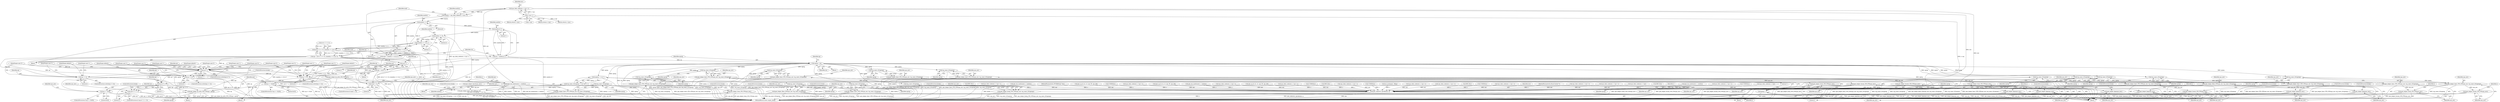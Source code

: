 digraph "0_qemu_30663fd26c0307e414622c7a8607fbc04f92ec14@pointer" {
"1004438" [label="(Call,cpu_ldub_code(env, s->pc++))"];
"1004440" [label="(Call,s->pc++)"];
"1004436" [label="(Call,modrm = cpu_ldub_code(env, s->pc++))"];
"1004447" [label="(Call,modrm >> 6)"];
"1004446" [label="(Call,(modrm >> 6) & 3)"];
"1004444" [label="(Call,mod = (modrm >> 6) & 3)"];
"1004470" [label="(Call,mod != 3)"];
"1004453" [label="(Call,modrm & 7)"];
"1004451" [label="(Call,rm = modrm & 7)"];
"1004860" [label="(Call,opreg = rm)"];
"1004872" [label="(Call,(opreg + 1) & 7)"];
"1004871" [label="(Call,tcg_const_i32((opreg + 1) & 7))"];
"1004869" [label="(Call,gen_helper_fmov_ST0_STN(cpu_env,\n                                        tcg_const_i32((opreg + 1) & 7)))"];
"1004873" [label="(Call,opreg + 1)"];
"1004883" [label="(Call,tcg_const_i32(opreg))"];
"1004881" [label="(Call,gen_helper_fxchg_ST0_STN(cpu_env, tcg_const_i32(opreg)))"];
"1005069" [label="(Call,gen_helper_fp_arith_STN_ST0(op1, opreg))"];
"1005082" [label="(Call,tcg_const_i32(opreg))"];
"1005080" [label="(Call,gen_helper_fmov_FT0_STN(cpu_env, tcg_const_i32(opreg)))"];
"1005091" [label="(Call,tcg_const_i32(opreg))"];
"1005089" [label="(Call,gen_helper_fmov_FT0_STN(cpu_env, tcg_const_i32(opreg)))"];
"1005093" [label="(Call,gen_helper_fcom_ST0_FT0(cpu_env))"];
"1005101" [label="(Call,tcg_const_i32(opreg))"];
"1005099" [label="(Call,gen_helper_fmov_FT0_STN(cpu_env, tcg_const_i32(opreg)))"];
"1005103" [label="(Call,gen_helper_fcom_ST0_FT0(cpu_env))"];
"1005105" [label="(Call,gen_helper_fpop(cpu_env))"];
"1005162" [label="(Call,tcg_const_i32(opreg))"];
"1005160" [label="(Call,gen_helper_fmov_FT0_STN(cpu_env, tcg_const_i32(opreg)))"];
"1005164" [label="(Call,gen_helper_fucomi_ST0_FT0(cpu_env))"];
"1005184" [label="(Call,tcg_const_i32(opreg))"];
"1005182" [label="(Call,gen_helper_fmov_FT0_STN(cpu_env, tcg_const_i32(opreg)))"];
"1005186" [label="(Call,gen_helper_fcomi_ST0_FT0(cpu_env))"];
"1005195" [label="(Call,tcg_const_i32(opreg))"];
"1005193" [label="(Call,gen_helper_ffree_STN(cpu_env, tcg_const_i32(opreg)))"];
"1005201" [label="(Call,tcg_const_i32(opreg))"];
"1005199" [label="(Call,gen_helper_fmov_STN_ST0(cpu_env, tcg_const_i32(opreg)))"];
"1005210" [label="(Call,tcg_const_i32(opreg))"];
"1005208" [label="(Call,gen_helper_fmov_STN_ST0(cpu_env, tcg_const_i32(opreg)))"];
"1005212" [label="(Call,gen_helper_fpop(cpu_env))"];
"1005218" [label="(Call,tcg_const_i32(opreg))"];
"1005216" [label="(Call,gen_helper_fmov_FT0_STN(cpu_env, tcg_const_i32(opreg)))"];
"1005220" [label="(Call,gen_helper_fucom_ST0_FT0(cpu_env))"];
"1005226" [label="(Call,tcg_const_i32(opreg))"];
"1005224" [label="(Call,gen_helper_fmov_FT0_STN(cpu_env, tcg_const_i32(opreg)))"];
"1005228" [label="(Call,gen_helper_fucom_ST0_FT0(cpu_env))"];
"1005230" [label="(Call,gen_helper_fpop(cpu_env))"];
"1005255" [label="(Call,tcg_const_i32(opreg))"];
"1005253" [label="(Call,gen_helper_ffree_STN(cpu_env, tcg_const_i32(opreg)))"];
"1005257" [label="(Call,gen_helper_fpop(cpu_env))"];
"1005293" [label="(Call,tcg_const_i32(opreg))"];
"1005291" [label="(Call,gen_helper_fmov_FT0_STN(cpu_env, tcg_const_i32(opreg)))"];
"1005295" [label="(Call,gen_helper_fucomi_ST0_FT0(cpu_env))"];
"1005297" [label="(Call,gen_helper_fpop(cpu_env))"];
"1005317" [label="(Call,tcg_const_i32(opreg))"];
"1005315" [label="(Call,gen_helper_fmov_FT0_STN(cpu_env, tcg_const_i32(opreg)))"];
"1005319" [label="(Call,gen_helper_fcomi_ST0_FT0(cpu_env))"];
"1005321" [label="(Call,gen_helper_fpop(cpu_env))"];
"1004465" [label="(Call,modrm >> 3)"];
"1004464" [label="(Call,(modrm >> 3) & 7)"];
"1004458" [label="(Call,((b & 7) << 3) | ((modrm >> 3) & 7))"];
"1004456" [label="(Call,op = ((b & 7) << 3) | ((modrm >> 3) & 7))"];
"1004563" [label="(Call,op & 7)"];
"1004569" [label="(Call,op >> 4)"];
"1004625" [label="(Call,op >> 4)"];
"1004671" [label="(Call,op >> 4)"];
"1004726" [label="(Call,op & 7)"];
"1004725" [label="(Call,(op & 7) == 3)"];
"1005061" [label="(Call,op & 7)"];
"1005059" [label="(Call,op1 = op & 7)"];
"1005084" [label="(Call,gen_helper_fp_arith_ST0_FT0(op1))"];
"1005065" [label="(Call,op >= 0x20)"];
"1005073" [label="(Call,op >= 0x30)"];
"1004474" [label="(Call,gen_lea_modrm(env, s, modrm))"];
"1011833" [label="(Call,gen_unknown_opcode(env, s))"];
"1005292" [label="(Identifier,cpu_env)"];
"1004438" [label="(Call,cpu_ldub_code(env, s->pc++))"];
"1000564" [label="(MethodParameterIn,CPUX86State *env)"];
"1002099" [label="(Call,gen_op_ld_v(s, ot, cpu_T0, cpu_A0))"];
"1004870" [label="(Identifier,cpu_env)"];
"1000943" [label="(Call,CODE64(s))"];
"1005212" [label="(Call,gen_helper_fpop(cpu_env))"];
"1004712" [label="(JumpTarget,default:)"];
"1004479" [label="(Identifier,op)"];
"1005297" [label="(Call,gen_helper_fpop(cpu_env))"];
"1004585" [label="(JumpTarget,case 1:)"];
"1004456" [label="(Call,op = ((b & 7) << 3) | ((modrm >> 3) & 7))"];
"1004865" [label="(Block,)"];
"1004876" [label="(Literal,7)"];
"1004885" [label="(ControlStructure,break;)"];
"1004571" [label="(Literal,4)"];
"1004673" [label="(Literal,4)"];
"1005228" [label="(Call,gen_helper_fucom_ST0_FT0(cpu_env))"];
"1004877" [label="(ControlStructure,break;)"];
"1005296" [label="(Identifier,cpu_env)"];
"1005218" [label="(Call,tcg_const_i32(opreg))"];
"1004474" [label="(Call,gen_lea_modrm(env, s, modrm))"];
"1004670" [label="(ControlStructure,switch(op >> 4))"];
"1001025" [label="(Block,)"];
"1011836" [label="(Return,return s->pc;)"];
"1004471" [label="(Identifier,mod)"];
"1005105" [label="(Call,gen_helper_fpop(cpu_env))"];
"1005293" [label="(Call,tcg_const_i32(opreg))"];
"1004466" [label="(Identifier,modrm)"];
"1004625" [label="(Call,op >> 4)"];
"1004457" [label="(Identifier,op)"];
"1004864" [label="(Identifier,op)"];
"1004439" [label="(Identifier,env)"];
"1005161" [label="(Identifier,cpu_env)"];
"1005202" [label="(Identifier,opreg)"];
"1004626" [label="(Identifier,op)"];
"1005300" [label="(Identifier,s)"];
"1004570" [label="(Identifier,op)"];
"1004447" [label="(Call,modrm >> 6)"];
"1004727" [label="(Identifier,op)"];
"1005187" [label="(Identifier,cpu_env)"];
"1004454" [label="(Identifier,modrm)"];
"1011106" [label="(Call,cpu_ldub_code(env, s->pc++))"];
"1001450" [label="(Call,gen_op_ld_v(s, ot, cpu_T0, cpu_A0))"];
"1005254" [label="(Identifier,cpu_env)"];
"1004610" [label="(JumpTarget,default:)"];
"1004627" [label="(Literal,4)"];
"1004458" [label="(Call,((b & 7) << 3) | ((modrm >> 3) & 7))"];
"1004731" [label="(Identifier,cpu_env)"];
"1005167" [label="(Identifier,s)"];
"1004573" [label="(JumpTarget,case 0:)"];
"1005100" [label="(Identifier,cpu_env)"];
"1005071" [label="(Identifier,opreg)"];
"1005064" [label="(ControlStructure,if (op >= 0x20))"];
"1005295" [label="(Call,gen_helper_fucomi_ST0_FT0(cpu_env))"];
"1005208" [label="(Call,gen_helper_fmov_STN_ST0(cpu_env, tcg_const_i32(opreg)))"];
"1001434" [label="(Call,gen_lea_modrm(env, s, modrm))"];
"1005090" [label="(Identifier,cpu_env)"];
"1004450" [label="(Literal,3)"];
"1008257" [label="(Call,cpu_ldub_code(env, s->pc++))"];
"1004623" [label="(JumpTarget,case 1:)"];
"1005186" [label="(Call,gen_helper_fcomi_ST0_FT0(cpu_env))"];
"1005211" [label="(Identifier,opreg)"];
"1005163" [label="(Identifier,opreg)"];
"1004860" [label="(Call,opreg = rm)"];
"1005216" [label="(Call,gen_helper_fmov_FT0_STN(cpu_env, tcg_const_i32(opreg)))"];
"1005057" [label="(Block,)"];
"1004448" [label="(Identifier,modrm)"];
"1004441" [label="(Call,s->pc)"];
"1004872" [label="(Call,(opreg + 1) & 7)"];
"1004437" [label="(Identifier,modrm)"];
"1004475" [label="(Identifier,env)"];
"1004882" [label="(Identifier,cpu_env)"];
"1004568" [label="(ControlStructure,switch(op >> 4))"];
"1005072" [label="(ControlStructure,if (op >= 0x30))"];
"1005069" [label="(Call,gen_helper_fp_arith_STN_ST0(op1, opreg))"];
"1005221" [label="(Identifier,cpu_env)"];
"1005193" [label="(Call,gen_helper_ffree_STN(cpu_env, tcg_const_i32(opreg)))"];
"1005316" [label="(Identifier,cpu_env)"];
"1005319" [label="(Call,gen_helper_fcomi_ST0_FT0(cpu_env))"];
"1005217" [label="(Identifier,cpu_env)"];
"1005222" [label="(ControlStructure,break;)"];
"1004711" [label="(JumpTarget,case 3:)"];
"1005101" [label="(Call,tcg_const_i32(opreg))"];
"1005077" [label="(Identifier,cpu_env)"];
"1005315" [label="(Call,gen_helper_fmov_FT0_STN(cpu_env, tcg_const_i32(opreg)))"];
"1004729" [label="(Literal,3)"];
"1005104" [label="(Identifier,cpu_env)"];
"1006927" [label="(Call,gen_op_ld_v(s, ot, cpu_T0, cpu_A0))"];
"1005059" [label="(Call,op1 = op & 7)"];
"1004724" [label="(ControlStructure,if ((op & 7) == 3))"];
"1004564" [label="(Identifier,op)"];
"1004597" [label="(JumpTarget,case 2:)"];
"1005231" [label="(Identifier,cpu_env)"];
"1005086" [label="(ControlStructure,break;)"];
"1000872" [label="(Call,cpu_ldub_code(env, s->pc++))"];
"1011497" [label="(Call,CODE64(s))"];
"1004455" [label="(Literal,7)"];
"1005318" [label="(Identifier,opreg)"];
"1005065" [label="(Call,op >= 0x20)"];
"1002010" [label="(Call,REX_B(s))"];
"1005298" [label="(Identifier,cpu_env)"];
"1004445" [label="(Identifier,mod)"];
"1004861" [label="(Identifier,opreg)"];
"1004881" [label="(Call,gen_helper_fxchg_ST0_STN(cpu_env, tcg_const_i32(opreg)))"];
"1005224" [label="(Call,gen_helper_fmov_FT0_STN(cpu_env, tcg_const_i32(opreg)))"];
"1011840" [label="(MethodReturn,static target_ulong)"];
"1005229" [label="(Identifier,cpu_env)"];
"1004732" [label="(ControlStructure,break;)"];
"1005094" [label="(Identifier,cpu_env)"];
"1004653" [label="(JumpTarget,case 3:)"];
"1004452" [label="(Identifier,rm)"];
"1005225" [label="(Identifier,cpu_env)"];
"1005075" [label="(Literal,0x30)"];
"1004446" [label="(Call,(modrm >> 6) & 3)"];
"1005230" [label="(Call,gen_helper_fpop(cpu_env))"];
"1005083" [label="(Identifier,opreg)"];
"1004470" [label="(Call,mod != 3)"];
"1005253" [label="(Call,gen_helper_ffree_STN(cpu_env, tcg_const_i32(opreg)))"];
"1005162" [label="(Call,tcg_const_i32(opreg))"];
"1005203" [label="(ControlStructure,break;)"];
"1005061" [label="(Call,op & 7)"];
"1000894" [label="(Call,cpu_ldub_code(env, s->pc++))"];
"1005199" [label="(Call,gen_helper_fmov_STN_ST0(cpu_env, tcg_const_i32(opreg)))"];
"1005184" [label="(Call,tcg_const_i32(opreg))"];
"1005107" [label="(ControlStructure,break;)"];
"1004569" [label="(Call,op >> 4)"];
"1005084" [label="(Call,gen_helper_fp_arith_ST0_FT0(op1))"];
"1004563" [label="(Call,op & 7)"];
"1004728" [label="(Literal,7)"];
"1005258" [label="(Identifier,cpu_env)"];
"1002030" [label="(Call,CODE64(s))"];
"1004883" [label="(Call,tcg_const_i32(opreg))"];
"1005219" [label="(Identifier,opreg)"];
"1005259" [label="(ControlStructure,break;)"];
"1004884" [label="(Identifier,opreg)"];
"1004477" [label="(Identifier,modrm)"];
"1002075" [label="(Call,mo_pushpop(s, dflag))"];
"1004565" [label="(Literal,7)"];
"1004465" [label="(Call,modrm >> 3)"];
"1005165" [label="(Identifier,cpu_env)"];
"1004654" [label="(JumpTarget,default:)"];
"1008494" [label="(Call,cpu_ldub_code(env, s->pc++))"];
"1005089" [label="(Call,gen_helper_fmov_FT0_STN(cpu_env, tcg_const_i32(opreg)))"];
"1005257" [label="(Call,gen_helper_fpop(cpu_env))"];
"1005082" [label="(Call,tcg_const_i32(opreg))"];
"1004675" [label="(JumpTarget,case 0:)"];
"1004459" [label="(Call,(b & 7) << 3)"];
"1005102" [label="(Identifier,opreg)"];
"1000567" [label="(Block,)"];
"1004472" [label="(Literal,3)"];
"1004562" [label="(ControlStructure,switch(op & 7))"];
"1005067" [label="(Literal,0x20)"];
"1001991" [label="(Call,cpu_ldub_code(env, s->pc++))"];
"1011821" [label="(Return,return s->pc;)"];
"1011828" [label="(Return,return s->pc;)"];
"1005092" [label="(Identifier,opreg)"];
"1005196" [label="(Identifier,opreg)"];
"1004453" [label="(Call,modrm & 7)"];
"1005220" [label="(Call,gen_helper_fucom_ST0_FT0(cpu_env))"];
"1004862" [label="(Identifier,rm)"];
"1011835" [label="(Identifier,s)"];
"1005103" [label="(Call,gen_helper_fcom_ST0_FT0(cpu_env))"];
"1005081" [label="(Identifier,cpu_env)"];
"1004669" [label="(JumpTarget,default:)"];
"1005068" [label="(Block,)"];
"1005321" [label="(Call,gen_helper_fpop(cpu_env))"];
"1004567" [label="(JumpTarget,case 0:)"];
"1005197" [label="(ControlStructure,break;)"];
"1004867" [label="(Call,gen_helper_fpush(cpu_env))"];
"1005091" [label="(Call,tcg_const_i32(opreg))"];
"1004672" [label="(Identifier,op)"];
"1004873" [label="(Call,opreg + 1)"];
"1005232" [label="(ControlStructure,break;)"];
"1005093" [label="(Call,gen_helper_fcom_ST0_FT0(cpu_env))"];
"1004726" [label="(Call,op & 7)"];
"1005066" [label="(Identifier,op)"];
"1005324" [label="(Identifier,s)"];
"1004687" [label="(JumpTarget,case 1:)"];
"1004871" [label="(Call,tcg_const_i32((opreg + 1) & 7))"];
"1000759" [label="(Call,REX_B(s))"];
"1005320" [label="(Identifier,cpu_env)"];
"1005106" [label="(Identifier,cpu_env)"];
"1004464" [label="(Call,(modrm >> 3) & 7)"];
"1005085" [label="(Identifier,op1)"];
"1004468" [label="(Literal,7)"];
"1005214" [label="(ControlStructure,break;)"];
"1004451" [label="(Call,rm = modrm & 7)"];
"1000798" [label="(Call,CODE64(s))"];
"1005317" [label="(Call,tcg_const_i32(opreg))"];
"1004629" [label="(JumpTarget,case 1:)"];
"1005255" [label="(Call,tcg_const_i32(opreg))"];
"1011833" [label="(Call,gen_unknown_opcode(env, s))"];
"1005074" [label="(Identifier,op)"];
"1005063" [label="(Literal,7)"];
"1005189" [label="(Identifier,s)"];
"1010800" [label="(Call,cpu_ldub_code(env, s->pc++))"];
"1011834" [label="(Identifier,env)"];
"1005079" [label="(Block,)"];
"1004473" [label="(Block,)"];
"1005195" [label="(Call,tcg_const_i32(opreg))"];
"1005080" [label="(Call,gen_helper_fmov_FT0_STN(cpu_env, tcg_const_i32(opreg)))"];
"1004476" [label="(Identifier,s)"];
"1000565" [label="(MethodParameterIn,DisasContext *s)"];
"1004624" [label="(ControlStructure,switch(op >> 4))"];
"1001390" [label="(Call,cpu_ldub_code(env, s->pc++))"];
"1005185" [label="(Identifier,opreg)"];
"1005183" [label="(Identifier,cpu_env)"];
"1005322" [label="(Identifier,cpu_env)"];
"1004641" [label="(JumpTarget,case 2:)"];
"1005213" [label="(Identifier,cpu_env)"];
"1004436" [label="(Call,modrm = cpu_ldub_code(env, s->pc++))"];
"1005164" [label="(Call,gen_helper_fucomi_ST0_FT0(cpu_env))"];
"1005194" [label="(Identifier,cpu_env)"];
"1005294" [label="(Identifier,opreg)"];
"1004699" [label="(JumpTarget,case 2:)"];
"1005060" [label="(Identifier,op1)"];
"1004444" [label="(Call,mod = (modrm >> 6) & 3)"];
"1004859" [label="(Block,)"];
"1004609" [label="(JumpTarget,case 3:)"];
"1006940" [label="(Call,cpu_ldub_code(env, s->pc++))"];
"1005226" [label="(Call,tcg_const_i32(opreg))"];
"1004469" [label="(ControlStructure,if (mod != 3))"];
"1005256" [label="(Identifier,opreg)"];
"1004467" [label="(Literal,3)"];
"1004725" [label="(Call,(op & 7) == 3)"];
"1005160" [label="(Call,gen_helper_fmov_FT0_STN(cpu_env, tcg_const_i32(opreg)))"];
"1000790" [label="(Call,cpu_ldub_code(env, s->pc))"];
"1004449" [label="(Literal,6)"];
"1005099" [label="(Call,gen_helper_fmov_FT0_STN(cpu_env, tcg_const_i32(opreg)))"];
"1004875" [label="(Literal,1)"];
"1006903" [label="(Call,REX_B(s))"];
"1004440" [label="(Call,s->pc++)"];
"1004874" [label="(Identifier,opreg)"];
"1005210" [label="(Call,tcg_const_i32(opreg))"];
"1011838" [label="(Identifier,s)"];
"1005062" [label="(Identifier,op)"];
"1005073" [label="(Call,op >= 0x30)"];
"1002083" [label="(Call,gen_lea_modrm(env, s, modrm))"];
"1001030" [label="(Call,cpu_ldub_code(env, s->pc++))"];
"1010824" [label="(Call,CODE64(s))"];
"1000651" [label="(Call,cpu_ldub_code(env, s->pc))"];
"1001409" [label="(Call,REX_B(s))"];
"1005201" [label="(Call,tcg_const_i32(opreg))"];
"1004869" [label="(Call,gen_helper_fmov_ST0_STN(cpu_env,\n                                        tcg_const_i32((opreg + 1) & 7)))"];
"1005070" [label="(Identifier,op1)"];
"1005095" [label="(ControlStructure,break;)"];
"1005182" [label="(Call,gen_helper_fmov_FT0_STN(cpu_env, tcg_const_i32(opreg)))"];
"1000844" [label="(Call,cpu_ldub_code(env, s->pc++))"];
"1005200" [label="(Identifier,cpu_env)"];
"1004671" [label="(Call,op >> 4)"];
"1005227" [label="(Identifier,opreg)"];
"1006915" [label="(Call,gen_lea_modrm(env, s, modrm))"];
"1005291" [label="(Call,gen_helper_fmov_FT0_STN(cpu_env, tcg_const_i32(opreg)))"];
"1005209" [label="(Identifier,cpu_env)"];
"1004438" -> "1004436"  [label="AST: "];
"1004438" -> "1004440"  [label="CFG: "];
"1004439" -> "1004438"  [label="AST: "];
"1004440" -> "1004438"  [label="AST: "];
"1004436" -> "1004438"  [label="CFG: "];
"1004438" -> "1011840"  [label="DDG: env"];
"1004438" -> "1004436"  [label="DDG: env"];
"1004440" -> "1004438"  [label="DDG: s->pc"];
"1004438" -> "1004474"  [label="DDG: env"];
"1004438" -> "1011833"  [label="DDG: env"];
"1004440" -> "1004441"  [label="CFG: "];
"1004441" -> "1004440"  [label="AST: "];
"1004440" -> "1011840"  [label="DDG: s->pc"];
"1004440" -> "1011821"  [label="DDG: s->pc"];
"1004440" -> "1011828"  [label="DDG: s->pc"];
"1004440" -> "1011836"  [label="DDG: s->pc"];
"1004436" -> "1001025"  [label="AST: "];
"1004437" -> "1004436"  [label="AST: "];
"1004445" -> "1004436"  [label="CFG: "];
"1004436" -> "1011840"  [label="DDG: cpu_ldub_code(env, s->pc++)"];
"1004436" -> "1004447"  [label="DDG: modrm"];
"1004447" -> "1004446"  [label="AST: "];
"1004447" -> "1004449"  [label="CFG: "];
"1004448" -> "1004447"  [label="AST: "];
"1004449" -> "1004447"  [label="AST: "];
"1004450" -> "1004447"  [label="CFG: "];
"1004447" -> "1004446"  [label="DDG: modrm"];
"1004447" -> "1004446"  [label="DDG: 6"];
"1004447" -> "1004453"  [label="DDG: modrm"];
"1004446" -> "1004444"  [label="AST: "];
"1004446" -> "1004450"  [label="CFG: "];
"1004450" -> "1004446"  [label="AST: "];
"1004444" -> "1004446"  [label="CFG: "];
"1004446" -> "1011840"  [label="DDG: modrm >> 6"];
"1004446" -> "1004444"  [label="DDG: modrm >> 6"];
"1004446" -> "1004444"  [label="DDG: 3"];
"1004444" -> "1001025"  [label="AST: "];
"1004445" -> "1004444"  [label="AST: "];
"1004452" -> "1004444"  [label="CFG: "];
"1004444" -> "1011840"  [label="DDG: (modrm >> 6) & 3"];
"1004444" -> "1004470"  [label="DDG: mod"];
"1004470" -> "1004469"  [label="AST: "];
"1004470" -> "1004472"  [label="CFG: "];
"1004471" -> "1004470"  [label="AST: "];
"1004472" -> "1004470"  [label="AST: "];
"1004475" -> "1004470"  [label="CFG: "];
"1004861" -> "1004470"  [label="CFG: "];
"1004470" -> "1011840"  [label="DDG: mod != 3"];
"1004470" -> "1011840"  [label="DDG: mod"];
"1004453" -> "1004451"  [label="AST: "];
"1004453" -> "1004455"  [label="CFG: "];
"1004454" -> "1004453"  [label="AST: "];
"1004455" -> "1004453"  [label="AST: "];
"1004451" -> "1004453"  [label="CFG: "];
"1004453" -> "1004451"  [label="DDG: modrm"];
"1004453" -> "1004451"  [label="DDG: 7"];
"1004453" -> "1004465"  [label="DDG: modrm"];
"1004451" -> "1001025"  [label="AST: "];
"1004452" -> "1004451"  [label="AST: "];
"1004457" -> "1004451"  [label="CFG: "];
"1004451" -> "1011840"  [label="DDG: rm"];
"1004451" -> "1011840"  [label="DDG: modrm & 7"];
"1004451" -> "1004860"  [label="DDG: rm"];
"1004860" -> "1004859"  [label="AST: "];
"1004860" -> "1004862"  [label="CFG: "];
"1004861" -> "1004860"  [label="AST: "];
"1004862" -> "1004860"  [label="AST: "];
"1004864" -> "1004860"  [label="CFG: "];
"1004860" -> "1011840"  [label="DDG: rm"];
"1004860" -> "1011840"  [label="DDG: opreg"];
"1004860" -> "1004872"  [label="DDG: opreg"];
"1004860" -> "1004873"  [label="DDG: opreg"];
"1004860" -> "1004883"  [label="DDG: opreg"];
"1004860" -> "1005069"  [label="DDG: opreg"];
"1004860" -> "1005082"  [label="DDG: opreg"];
"1004860" -> "1005091"  [label="DDG: opreg"];
"1004860" -> "1005101"  [label="DDG: opreg"];
"1004860" -> "1005162"  [label="DDG: opreg"];
"1004860" -> "1005184"  [label="DDG: opreg"];
"1004860" -> "1005195"  [label="DDG: opreg"];
"1004860" -> "1005201"  [label="DDG: opreg"];
"1004860" -> "1005210"  [label="DDG: opreg"];
"1004860" -> "1005218"  [label="DDG: opreg"];
"1004860" -> "1005226"  [label="DDG: opreg"];
"1004860" -> "1005255"  [label="DDG: opreg"];
"1004860" -> "1005293"  [label="DDG: opreg"];
"1004860" -> "1005317"  [label="DDG: opreg"];
"1004872" -> "1004871"  [label="AST: "];
"1004872" -> "1004876"  [label="CFG: "];
"1004873" -> "1004872"  [label="AST: "];
"1004876" -> "1004872"  [label="AST: "];
"1004871" -> "1004872"  [label="CFG: "];
"1004872" -> "1011840"  [label="DDG: opreg + 1"];
"1004872" -> "1004871"  [label="DDG: opreg + 1"];
"1004872" -> "1004871"  [label="DDG: 7"];
"1004871" -> "1004869"  [label="AST: "];
"1004869" -> "1004871"  [label="CFG: "];
"1004871" -> "1011840"  [label="DDG: (opreg + 1) & 7"];
"1004871" -> "1004869"  [label="DDG: (opreg + 1) & 7"];
"1004869" -> "1004865"  [label="AST: "];
"1004870" -> "1004869"  [label="AST: "];
"1004877" -> "1004869"  [label="CFG: "];
"1004869" -> "1011840"  [label="DDG: cpu_env"];
"1004869" -> "1011840"  [label="DDG: gen_helper_fmov_ST0_STN(cpu_env,\n                                        tcg_const_i32((opreg + 1) & 7))"];
"1004869" -> "1011840"  [label="DDG: tcg_const_i32((opreg + 1) & 7)"];
"1004867" -> "1004869"  [label="DDG: cpu_env"];
"1004873" -> "1004875"  [label="CFG: "];
"1004874" -> "1004873"  [label="AST: "];
"1004875" -> "1004873"  [label="AST: "];
"1004876" -> "1004873"  [label="CFG: "];
"1004873" -> "1011840"  [label="DDG: opreg"];
"1004883" -> "1004881"  [label="AST: "];
"1004883" -> "1004884"  [label="CFG: "];
"1004884" -> "1004883"  [label="AST: "];
"1004881" -> "1004883"  [label="CFG: "];
"1004883" -> "1011840"  [label="DDG: opreg"];
"1004883" -> "1004881"  [label="DDG: opreg"];
"1004881" -> "1004865"  [label="AST: "];
"1004882" -> "1004881"  [label="AST: "];
"1004885" -> "1004881"  [label="CFG: "];
"1004881" -> "1011840"  [label="DDG: gen_helper_fxchg_ST0_STN(cpu_env, tcg_const_i32(opreg))"];
"1004881" -> "1011840"  [label="DDG: cpu_env"];
"1004881" -> "1011840"  [label="DDG: tcg_const_i32(opreg)"];
"1005069" -> "1005068"  [label="AST: "];
"1005069" -> "1005071"  [label="CFG: "];
"1005070" -> "1005069"  [label="AST: "];
"1005071" -> "1005069"  [label="AST: "];
"1005074" -> "1005069"  [label="CFG: "];
"1005069" -> "1011840"  [label="DDG: op1"];
"1005069" -> "1011840"  [label="DDG: gen_helper_fp_arith_STN_ST0(op1, opreg)"];
"1005069" -> "1011840"  [label="DDG: opreg"];
"1005059" -> "1005069"  [label="DDG: op1"];
"1005082" -> "1005080"  [label="AST: "];
"1005082" -> "1005083"  [label="CFG: "];
"1005083" -> "1005082"  [label="AST: "];
"1005080" -> "1005082"  [label="CFG: "];
"1005082" -> "1011840"  [label="DDG: opreg"];
"1005082" -> "1005080"  [label="DDG: opreg"];
"1005080" -> "1005079"  [label="AST: "];
"1005081" -> "1005080"  [label="AST: "];
"1005085" -> "1005080"  [label="CFG: "];
"1005080" -> "1011840"  [label="DDG: tcg_const_i32(opreg)"];
"1005080" -> "1011840"  [label="DDG: cpu_env"];
"1005080" -> "1011840"  [label="DDG: gen_helper_fmov_FT0_STN(cpu_env, tcg_const_i32(opreg))"];
"1005091" -> "1005089"  [label="AST: "];
"1005091" -> "1005092"  [label="CFG: "];
"1005092" -> "1005091"  [label="AST: "];
"1005089" -> "1005091"  [label="CFG: "];
"1005091" -> "1011840"  [label="DDG: opreg"];
"1005091" -> "1005089"  [label="DDG: opreg"];
"1005089" -> "1004865"  [label="AST: "];
"1005090" -> "1005089"  [label="AST: "];
"1005094" -> "1005089"  [label="CFG: "];
"1005089" -> "1011840"  [label="DDG: gen_helper_fmov_FT0_STN(cpu_env, tcg_const_i32(opreg))"];
"1005089" -> "1011840"  [label="DDG: tcg_const_i32(opreg)"];
"1005089" -> "1005093"  [label="DDG: cpu_env"];
"1005093" -> "1004865"  [label="AST: "];
"1005093" -> "1005094"  [label="CFG: "];
"1005094" -> "1005093"  [label="AST: "];
"1005095" -> "1005093"  [label="CFG: "];
"1005093" -> "1011840"  [label="DDG: gen_helper_fcom_ST0_FT0(cpu_env)"];
"1005093" -> "1011840"  [label="DDG: cpu_env"];
"1005101" -> "1005099"  [label="AST: "];
"1005101" -> "1005102"  [label="CFG: "];
"1005102" -> "1005101"  [label="AST: "];
"1005099" -> "1005101"  [label="CFG: "];
"1005101" -> "1011840"  [label="DDG: opreg"];
"1005101" -> "1005099"  [label="DDG: opreg"];
"1005099" -> "1004865"  [label="AST: "];
"1005100" -> "1005099"  [label="AST: "];
"1005104" -> "1005099"  [label="CFG: "];
"1005099" -> "1011840"  [label="DDG: gen_helper_fmov_FT0_STN(cpu_env, tcg_const_i32(opreg))"];
"1005099" -> "1011840"  [label="DDG: tcg_const_i32(opreg)"];
"1005099" -> "1005103"  [label="DDG: cpu_env"];
"1005103" -> "1004865"  [label="AST: "];
"1005103" -> "1005104"  [label="CFG: "];
"1005104" -> "1005103"  [label="AST: "];
"1005106" -> "1005103"  [label="CFG: "];
"1005103" -> "1011840"  [label="DDG: gen_helper_fcom_ST0_FT0(cpu_env)"];
"1005103" -> "1005105"  [label="DDG: cpu_env"];
"1005105" -> "1004865"  [label="AST: "];
"1005105" -> "1005106"  [label="CFG: "];
"1005106" -> "1005105"  [label="AST: "];
"1005107" -> "1005105"  [label="CFG: "];
"1005105" -> "1011840"  [label="DDG: gen_helper_fpop(cpu_env)"];
"1005105" -> "1011840"  [label="DDG: cpu_env"];
"1005162" -> "1005160"  [label="AST: "];
"1005162" -> "1005163"  [label="CFG: "];
"1005163" -> "1005162"  [label="AST: "];
"1005160" -> "1005162"  [label="CFG: "];
"1005162" -> "1011840"  [label="DDG: opreg"];
"1005162" -> "1005160"  [label="DDG: opreg"];
"1005160" -> "1004865"  [label="AST: "];
"1005161" -> "1005160"  [label="AST: "];
"1005165" -> "1005160"  [label="CFG: "];
"1005160" -> "1011840"  [label="DDG: gen_helper_fmov_FT0_STN(cpu_env, tcg_const_i32(opreg))"];
"1005160" -> "1011840"  [label="DDG: tcg_const_i32(opreg)"];
"1005160" -> "1005164"  [label="DDG: cpu_env"];
"1005164" -> "1004865"  [label="AST: "];
"1005164" -> "1005165"  [label="CFG: "];
"1005165" -> "1005164"  [label="AST: "];
"1005167" -> "1005164"  [label="CFG: "];
"1005164" -> "1011840"  [label="DDG: gen_helper_fucomi_ST0_FT0(cpu_env)"];
"1005164" -> "1011840"  [label="DDG: cpu_env"];
"1005184" -> "1005182"  [label="AST: "];
"1005184" -> "1005185"  [label="CFG: "];
"1005185" -> "1005184"  [label="AST: "];
"1005182" -> "1005184"  [label="CFG: "];
"1005184" -> "1011840"  [label="DDG: opreg"];
"1005184" -> "1005182"  [label="DDG: opreg"];
"1005182" -> "1004865"  [label="AST: "];
"1005183" -> "1005182"  [label="AST: "];
"1005187" -> "1005182"  [label="CFG: "];
"1005182" -> "1011840"  [label="DDG: gen_helper_fmov_FT0_STN(cpu_env, tcg_const_i32(opreg))"];
"1005182" -> "1011840"  [label="DDG: tcg_const_i32(opreg)"];
"1005182" -> "1005186"  [label="DDG: cpu_env"];
"1005186" -> "1004865"  [label="AST: "];
"1005186" -> "1005187"  [label="CFG: "];
"1005187" -> "1005186"  [label="AST: "];
"1005189" -> "1005186"  [label="CFG: "];
"1005186" -> "1011840"  [label="DDG: cpu_env"];
"1005186" -> "1011840"  [label="DDG: gen_helper_fcomi_ST0_FT0(cpu_env)"];
"1005195" -> "1005193"  [label="AST: "];
"1005195" -> "1005196"  [label="CFG: "];
"1005196" -> "1005195"  [label="AST: "];
"1005193" -> "1005195"  [label="CFG: "];
"1005195" -> "1011840"  [label="DDG: opreg"];
"1005195" -> "1005193"  [label="DDG: opreg"];
"1005193" -> "1004865"  [label="AST: "];
"1005194" -> "1005193"  [label="AST: "];
"1005197" -> "1005193"  [label="CFG: "];
"1005193" -> "1011840"  [label="DDG: gen_helper_ffree_STN(cpu_env, tcg_const_i32(opreg))"];
"1005193" -> "1011840"  [label="DDG: cpu_env"];
"1005193" -> "1011840"  [label="DDG: tcg_const_i32(opreg)"];
"1005201" -> "1005199"  [label="AST: "];
"1005201" -> "1005202"  [label="CFG: "];
"1005202" -> "1005201"  [label="AST: "];
"1005199" -> "1005201"  [label="CFG: "];
"1005201" -> "1011840"  [label="DDG: opreg"];
"1005201" -> "1005199"  [label="DDG: opreg"];
"1005199" -> "1004865"  [label="AST: "];
"1005200" -> "1005199"  [label="AST: "];
"1005203" -> "1005199"  [label="CFG: "];
"1005199" -> "1011840"  [label="DDG: gen_helper_fmov_STN_ST0(cpu_env, tcg_const_i32(opreg))"];
"1005199" -> "1011840"  [label="DDG: cpu_env"];
"1005199" -> "1011840"  [label="DDG: tcg_const_i32(opreg)"];
"1005210" -> "1005208"  [label="AST: "];
"1005210" -> "1005211"  [label="CFG: "];
"1005211" -> "1005210"  [label="AST: "];
"1005208" -> "1005210"  [label="CFG: "];
"1005210" -> "1011840"  [label="DDG: opreg"];
"1005210" -> "1005208"  [label="DDG: opreg"];
"1005208" -> "1004865"  [label="AST: "];
"1005209" -> "1005208"  [label="AST: "];
"1005213" -> "1005208"  [label="CFG: "];
"1005208" -> "1011840"  [label="DDG: tcg_const_i32(opreg)"];
"1005208" -> "1011840"  [label="DDG: gen_helper_fmov_STN_ST0(cpu_env, tcg_const_i32(opreg))"];
"1005208" -> "1005212"  [label="DDG: cpu_env"];
"1005212" -> "1004865"  [label="AST: "];
"1005212" -> "1005213"  [label="CFG: "];
"1005213" -> "1005212"  [label="AST: "];
"1005214" -> "1005212"  [label="CFG: "];
"1005212" -> "1011840"  [label="DDG: cpu_env"];
"1005212" -> "1011840"  [label="DDG: gen_helper_fpop(cpu_env)"];
"1005218" -> "1005216"  [label="AST: "];
"1005218" -> "1005219"  [label="CFG: "];
"1005219" -> "1005218"  [label="AST: "];
"1005216" -> "1005218"  [label="CFG: "];
"1005218" -> "1011840"  [label="DDG: opreg"];
"1005218" -> "1005216"  [label="DDG: opreg"];
"1005216" -> "1004865"  [label="AST: "];
"1005217" -> "1005216"  [label="AST: "];
"1005221" -> "1005216"  [label="CFG: "];
"1005216" -> "1011840"  [label="DDG: gen_helper_fmov_FT0_STN(cpu_env, tcg_const_i32(opreg))"];
"1005216" -> "1011840"  [label="DDG: tcg_const_i32(opreg)"];
"1005216" -> "1005220"  [label="DDG: cpu_env"];
"1005220" -> "1004865"  [label="AST: "];
"1005220" -> "1005221"  [label="CFG: "];
"1005221" -> "1005220"  [label="AST: "];
"1005222" -> "1005220"  [label="CFG: "];
"1005220" -> "1011840"  [label="DDG: gen_helper_fucom_ST0_FT0(cpu_env)"];
"1005220" -> "1011840"  [label="DDG: cpu_env"];
"1005226" -> "1005224"  [label="AST: "];
"1005226" -> "1005227"  [label="CFG: "];
"1005227" -> "1005226"  [label="AST: "];
"1005224" -> "1005226"  [label="CFG: "];
"1005226" -> "1011840"  [label="DDG: opreg"];
"1005226" -> "1005224"  [label="DDG: opreg"];
"1005224" -> "1004865"  [label="AST: "];
"1005225" -> "1005224"  [label="AST: "];
"1005229" -> "1005224"  [label="CFG: "];
"1005224" -> "1011840"  [label="DDG: gen_helper_fmov_FT0_STN(cpu_env, tcg_const_i32(opreg))"];
"1005224" -> "1011840"  [label="DDG: tcg_const_i32(opreg)"];
"1005224" -> "1005228"  [label="DDG: cpu_env"];
"1005228" -> "1004865"  [label="AST: "];
"1005228" -> "1005229"  [label="CFG: "];
"1005229" -> "1005228"  [label="AST: "];
"1005231" -> "1005228"  [label="CFG: "];
"1005228" -> "1011840"  [label="DDG: gen_helper_fucom_ST0_FT0(cpu_env)"];
"1005228" -> "1005230"  [label="DDG: cpu_env"];
"1005230" -> "1004865"  [label="AST: "];
"1005230" -> "1005231"  [label="CFG: "];
"1005231" -> "1005230"  [label="AST: "];
"1005232" -> "1005230"  [label="CFG: "];
"1005230" -> "1011840"  [label="DDG: cpu_env"];
"1005230" -> "1011840"  [label="DDG: gen_helper_fpop(cpu_env)"];
"1005255" -> "1005253"  [label="AST: "];
"1005255" -> "1005256"  [label="CFG: "];
"1005256" -> "1005255"  [label="AST: "];
"1005253" -> "1005255"  [label="CFG: "];
"1005255" -> "1011840"  [label="DDG: opreg"];
"1005255" -> "1005253"  [label="DDG: opreg"];
"1005253" -> "1004865"  [label="AST: "];
"1005254" -> "1005253"  [label="AST: "];
"1005258" -> "1005253"  [label="CFG: "];
"1005253" -> "1011840"  [label="DDG: tcg_const_i32(opreg)"];
"1005253" -> "1011840"  [label="DDG: gen_helper_ffree_STN(cpu_env, tcg_const_i32(opreg))"];
"1005253" -> "1005257"  [label="DDG: cpu_env"];
"1005257" -> "1004865"  [label="AST: "];
"1005257" -> "1005258"  [label="CFG: "];
"1005258" -> "1005257"  [label="AST: "];
"1005259" -> "1005257"  [label="CFG: "];
"1005257" -> "1011840"  [label="DDG: cpu_env"];
"1005257" -> "1011840"  [label="DDG: gen_helper_fpop(cpu_env)"];
"1005293" -> "1005291"  [label="AST: "];
"1005293" -> "1005294"  [label="CFG: "];
"1005294" -> "1005293"  [label="AST: "];
"1005291" -> "1005293"  [label="CFG: "];
"1005293" -> "1011840"  [label="DDG: opreg"];
"1005293" -> "1005291"  [label="DDG: opreg"];
"1005291" -> "1004865"  [label="AST: "];
"1005292" -> "1005291"  [label="AST: "];
"1005296" -> "1005291"  [label="CFG: "];
"1005291" -> "1011840"  [label="DDG: gen_helper_fmov_FT0_STN(cpu_env, tcg_const_i32(opreg))"];
"1005291" -> "1011840"  [label="DDG: tcg_const_i32(opreg)"];
"1005291" -> "1005295"  [label="DDG: cpu_env"];
"1005295" -> "1004865"  [label="AST: "];
"1005295" -> "1005296"  [label="CFG: "];
"1005296" -> "1005295"  [label="AST: "];
"1005298" -> "1005295"  [label="CFG: "];
"1005295" -> "1011840"  [label="DDG: gen_helper_fucomi_ST0_FT0(cpu_env)"];
"1005295" -> "1005297"  [label="DDG: cpu_env"];
"1005297" -> "1004865"  [label="AST: "];
"1005297" -> "1005298"  [label="CFG: "];
"1005298" -> "1005297"  [label="AST: "];
"1005300" -> "1005297"  [label="CFG: "];
"1005297" -> "1011840"  [label="DDG: cpu_env"];
"1005297" -> "1011840"  [label="DDG: gen_helper_fpop(cpu_env)"];
"1005317" -> "1005315"  [label="AST: "];
"1005317" -> "1005318"  [label="CFG: "];
"1005318" -> "1005317"  [label="AST: "];
"1005315" -> "1005317"  [label="CFG: "];
"1005317" -> "1011840"  [label="DDG: opreg"];
"1005317" -> "1005315"  [label="DDG: opreg"];
"1005315" -> "1004865"  [label="AST: "];
"1005316" -> "1005315"  [label="AST: "];
"1005320" -> "1005315"  [label="CFG: "];
"1005315" -> "1011840"  [label="DDG: gen_helper_fmov_FT0_STN(cpu_env, tcg_const_i32(opreg))"];
"1005315" -> "1011840"  [label="DDG: tcg_const_i32(opreg)"];
"1005315" -> "1005319"  [label="DDG: cpu_env"];
"1005319" -> "1004865"  [label="AST: "];
"1005319" -> "1005320"  [label="CFG: "];
"1005320" -> "1005319"  [label="AST: "];
"1005322" -> "1005319"  [label="CFG: "];
"1005319" -> "1011840"  [label="DDG: gen_helper_fcomi_ST0_FT0(cpu_env)"];
"1005319" -> "1005321"  [label="DDG: cpu_env"];
"1005321" -> "1004865"  [label="AST: "];
"1005321" -> "1005322"  [label="CFG: "];
"1005322" -> "1005321"  [label="AST: "];
"1005324" -> "1005321"  [label="CFG: "];
"1005321" -> "1011840"  [label="DDG: gen_helper_fpop(cpu_env)"];
"1005321" -> "1011840"  [label="DDG: cpu_env"];
"1004465" -> "1004464"  [label="AST: "];
"1004465" -> "1004467"  [label="CFG: "];
"1004466" -> "1004465"  [label="AST: "];
"1004467" -> "1004465"  [label="AST: "];
"1004468" -> "1004465"  [label="CFG: "];
"1004465" -> "1011840"  [label="DDG: modrm"];
"1004465" -> "1004464"  [label="DDG: modrm"];
"1004465" -> "1004464"  [label="DDG: 3"];
"1004465" -> "1004474"  [label="DDG: modrm"];
"1004464" -> "1004458"  [label="AST: "];
"1004464" -> "1004468"  [label="CFG: "];
"1004468" -> "1004464"  [label="AST: "];
"1004458" -> "1004464"  [label="CFG: "];
"1004464" -> "1011840"  [label="DDG: modrm >> 3"];
"1004464" -> "1004458"  [label="DDG: modrm >> 3"];
"1004464" -> "1004458"  [label="DDG: 7"];
"1004458" -> "1004456"  [label="AST: "];
"1004459" -> "1004458"  [label="AST: "];
"1004456" -> "1004458"  [label="CFG: "];
"1004458" -> "1011840"  [label="DDG: (b & 7) << 3"];
"1004458" -> "1011840"  [label="DDG: (modrm >> 3) & 7"];
"1004458" -> "1004456"  [label="DDG: (b & 7) << 3"];
"1004458" -> "1004456"  [label="DDG: (modrm >> 3) & 7"];
"1004459" -> "1004458"  [label="DDG: b & 7"];
"1004459" -> "1004458"  [label="DDG: 3"];
"1004456" -> "1001025"  [label="AST: "];
"1004457" -> "1004456"  [label="AST: "];
"1004471" -> "1004456"  [label="CFG: "];
"1004456" -> "1011840"  [label="DDG: ((b & 7) << 3) | ((modrm >> 3) & 7)"];
"1004456" -> "1011840"  [label="DDG: op"];
"1004456" -> "1004563"  [label="DDG: op"];
"1004456" -> "1004569"  [label="DDG: op"];
"1004456" -> "1004625"  [label="DDG: op"];
"1004456" -> "1004671"  [label="DDG: op"];
"1004456" -> "1004726"  [label="DDG: op"];
"1004456" -> "1005061"  [label="DDG: op"];
"1004563" -> "1004562"  [label="AST: "];
"1004563" -> "1004565"  [label="CFG: "];
"1004564" -> "1004563"  [label="AST: "];
"1004565" -> "1004563"  [label="AST: "];
"1004567" -> "1004563"  [label="CFG: "];
"1004573" -> "1004563"  [label="CFG: "];
"1004585" -> "1004563"  [label="CFG: "];
"1004597" -> "1004563"  [label="CFG: "];
"1004609" -> "1004563"  [label="CFG: "];
"1004610" -> "1004563"  [label="CFG: "];
"1004623" -> "1004563"  [label="CFG: "];
"1004629" -> "1004563"  [label="CFG: "];
"1004641" -> "1004563"  [label="CFG: "];
"1004653" -> "1004563"  [label="CFG: "];
"1004654" -> "1004563"  [label="CFG: "];
"1004669" -> "1004563"  [label="CFG: "];
"1004675" -> "1004563"  [label="CFG: "];
"1004687" -> "1004563"  [label="CFG: "];
"1004699" -> "1004563"  [label="CFG: "];
"1004711" -> "1004563"  [label="CFG: "];
"1004712" -> "1004563"  [label="CFG: "];
"1004563" -> "1011840"  [label="DDG: op & 7"];
"1004563" -> "1011840"  [label="DDG: op"];
"1004563" -> "1004569"  [label="DDG: op"];
"1004563" -> "1004625"  [label="DDG: op"];
"1004563" -> "1004671"  [label="DDG: op"];
"1004563" -> "1004726"  [label="DDG: op"];
"1004569" -> "1004568"  [label="AST: "];
"1004569" -> "1004571"  [label="CFG: "];
"1004570" -> "1004569"  [label="AST: "];
"1004571" -> "1004569"  [label="AST: "];
"1004573" -> "1004569"  [label="CFG: "];
"1004585" -> "1004569"  [label="CFG: "];
"1004597" -> "1004569"  [label="CFG: "];
"1004609" -> "1004569"  [label="CFG: "];
"1004610" -> "1004569"  [label="CFG: "];
"1004569" -> "1011840"  [label="DDG: op >> 4"];
"1004569" -> "1011840"  [label="DDG: op"];
"1004625" -> "1004624"  [label="AST: "];
"1004625" -> "1004627"  [label="CFG: "];
"1004626" -> "1004625"  [label="AST: "];
"1004627" -> "1004625"  [label="AST: "];
"1004629" -> "1004625"  [label="CFG: "];
"1004641" -> "1004625"  [label="CFG: "];
"1004653" -> "1004625"  [label="CFG: "];
"1004654" -> "1004625"  [label="CFG: "];
"1004625" -> "1011840"  [label="DDG: op >> 4"];
"1004625" -> "1011840"  [label="DDG: op"];
"1004671" -> "1004670"  [label="AST: "];
"1004671" -> "1004673"  [label="CFG: "];
"1004672" -> "1004671"  [label="AST: "];
"1004673" -> "1004671"  [label="AST: "];
"1004675" -> "1004671"  [label="CFG: "];
"1004687" -> "1004671"  [label="CFG: "];
"1004699" -> "1004671"  [label="CFG: "];
"1004711" -> "1004671"  [label="CFG: "];
"1004712" -> "1004671"  [label="CFG: "];
"1004671" -> "1011840"  [label="DDG: op >> 4"];
"1004671" -> "1011840"  [label="DDG: op"];
"1004671" -> "1004726"  [label="DDG: op"];
"1004726" -> "1004725"  [label="AST: "];
"1004726" -> "1004728"  [label="CFG: "];
"1004727" -> "1004726"  [label="AST: "];
"1004728" -> "1004726"  [label="AST: "];
"1004729" -> "1004726"  [label="CFG: "];
"1004726" -> "1011840"  [label="DDG: op"];
"1004726" -> "1004725"  [label="DDG: op"];
"1004726" -> "1004725"  [label="DDG: 7"];
"1004725" -> "1004724"  [label="AST: "];
"1004725" -> "1004729"  [label="CFG: "];
"1004729" -> "1004725"  [label="AST: "];
"1004731" -> "1004725"  [label="CFG: "];
"1004732" -> "1004725"  [label="CFG: "];
"1004725" -> "1011840"  [label="DDG: op & 7"];
"1004725" -> "1011840"  [label="DDG: (op & 7) == 3"];
"1005061" -> "1005059"  [label="AST: "];
"1005061" -> "1005063"  [label="CFG: "];
"1005062" -> "1005061"  [label="AST: "];
"1005063" -> "1005061"  [label="AST: "];
"1005059" -> "1005061"  [label="CFG: "];
"1005061" -> "1005059"  [label="DDG: op"];
"1005061" -> "1005059"  [label="DDG: 7"];
"1005061" -> "1005065"  [label="DDG: op"];
"1005059" -> "1005057"  [label="AST: "];
"1005060" -> "1005059"  [label="AST: "];
"1005066" -> "1005059"  [label="CFG: "];
"1005059" -> "1011840"  [label="DDG: op & 7"];
"1005059" -> "1005084"  [label="DDG: op1"];
"1005084" -> "1005079"  [label="AST: "];
"1005084" -> "1005085"  [label="CFG: "];
"1005085" -> "1005084"  [label="AST: "];
"1005086" -> "1005084"  [label="CFG: "];
"1005084" -> "1011840"  [label="DDG: gen_helper_fp_arith_ST0_FT0(op1)"];
"1005084" -> "1011840"  [label="DDG: op1"];
"1005065" -> "1005064"  [label="AST: "];
"1005065" -> "1005067"  [label="CFG: "];
"1005066" -> "1005065"  [label="AST: "];
"1005067" -> "1005065"  [label="AST: "];
"1005070" -> "1005065"  [label="CFG: "];
"1005081" -> "1005065"  [label="CFG: "];
"1005065" -> "1011840"  [label="DDG: op >= 0x20"];
"1005065" -> "1011840"  [label="DDG: op"];
"1005065" -> "1005073"  [label="DDG: op"];
"1005073" -> "1005072"  [label="AST: "];
"1005073" -> "1005075"  [label="CFG: "];
"1005074" -> "1005073"  [label="AST: "];
"1005075" -> "1005073"  [label="AST: "];
"1005077" -> "1005073"  [label="CFG: "];
"1005086" -> "1005073"  [label="CFG: "];
"1005073" -> "1011840"  [label="DDG: op >= 0x30"];
"1005073" -> "1011840"  [label="DDG: op"];
"1004474" -> "1004473"  [label="AST: "];
"1004474" -> "1004477"  [label="CFG: "];
"1004475" -> "1004474"  [label="AST: "];
"1004476" -> "1004474"  [label="AST: "];
"1004477" -> "1004474"  [label="AST: "];
"1004479" -> "1004474"  [label="CFG: "];
"1004474" -> "1011840"  [label="DDG: modrm"];
"1004474" -> "1011840"  [label="DDG: env"];
"1004474" -> "1011840"  [label="DDG: gen_lea_modrm(env, s, modrm)"];
"1004474" -> "1011840"  [label="DDG: s"];
"1004474" -> "1011833"  [label="DDG: env"];
"1004474" -> "1011833"  [label="DDG: s"];
"1011833" -> "1000567"  [label="AST: "];
"1011833" -> "1011835"  [label="CFG: "];
"1011834" -> "1011833"  [label="AST: "];
"1011835" -> "1011833"  [label="AST: "];
"1011838" -> "1011833"  [label="CFG: "];
"1011833" -> "1011840"  [label="DDG: s"];
"1011833" -> "1011840"  [label="DDG: gen_unknown_opcode(env, s)"];
"1011833" -> "1011840"  [label="DDG: env"];
"1001991" -> "1011833"  [label="DDG: env"];
"1000790" -> "1011833"  [label="DDG: env"];
"1011106" -> "1011833"  [label="DDG: env"];
"1000894" -> "1011833"  [label="DDG: env"];
"1008494" -> "1011833"  [label="DDG: env"];
"1000651" -> "1011833"  [label="DDG: env"];
"1008257" -> "1011833"  [label="DDG: env"];
"1006940" -> "1011833"  [label="DDG: env"];
"1000844" -> "1011833"  [label="DDG: env"];
"1001030" -> "1011833"  [label="DDG: env"];
"1000872" -> "1011833"  [label="DDG: env"];
"1001434" -> "1011833"  [label="DDG: env"];
"1001434" -> "1011833"  [label="DDG: s"];
"1002083" -> "1011833"  [label="DDG: env"];
"1002083" -> "1011833"  [label="DDG: s"];
"1001390" -> "1011833"  [label="DDG: env"];
"1010800" -> "1011833"  [label="DDG: env"];
"1000564" -> "1011833"  [label="DDG: env"];
"1006903" -> "1011833"  [label="DDG: s"];
"1001450" -> "1011833"  [label="DDG: s"];
"1001409" -> "1011833"  [label="DDG: s"];
"1006927" -> "1011833"  [label="DDG: s"];
"1002030" -> "1011833"  [label="DDG: s"];
"1000759" -> "1011833"  [label="DDG: s"];
"1002099" -> "1011833"  [label="DDG: s"];
"1000798" -> "1011833"  [label="DDG: s"];
"1011497" -> "1011833"  [label="DDG: s"];
"1006915" -> "1011833"  [label="DDG: s"];
"1002075" -> "1011833"  [label="DDG: s"];
"1002010" -> "1011833"  [label="DDG: s"];
"1000943" -> "1011833"  [label="DDG: s"];
"1010824" -> "1011833"  [label="DDG: s"];
"1000565" -> "1011833"  [label="DDG: s"];
}
